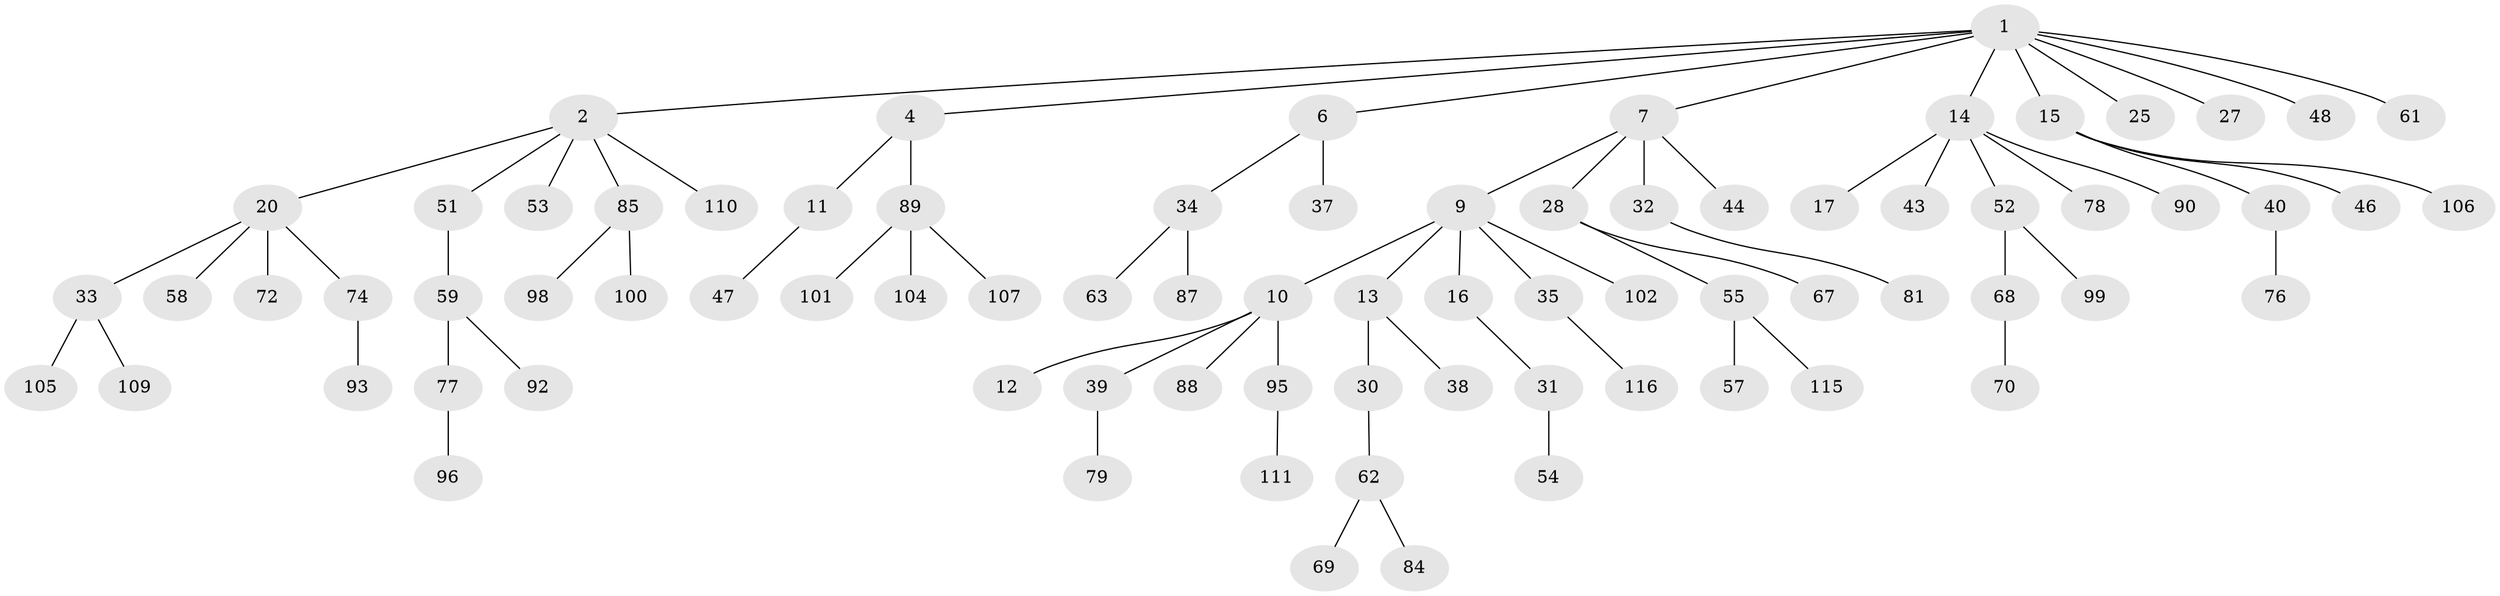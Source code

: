 // Generated by graph-tools (version 1.1) at 2025/24/03/03/25 07:24:07]
// undirected, 79 vertices, 78 edges
graph export_dot {
graph [start="1"]
  node [color=gray90,style=filled];
  1 [super="+5"];
  2 [super="+3"];
  4 [super="+26"];
  6 [super="+18"];
  7 [super="+8"];
  9 [super="+29"];
  10 [super="+71"];
  11 [super="+42"];
  12 [super="+19"];
  13 [super="+24"];
  14 [super="+21"];
  15 [super="+23"];
  16 [super="+60"];
  17 [super="+75"];
  20 [super="+22"];
  25 [super="+41"];
  27 [super="+56"];
  28 [super="+49"];
  30;
  31;
  32 [super="+64"];
  33 [super="+36"];
  34 [super="+108"];
  35 [super="+50"];
  37;
  38;
  39;
  40;
  43 [super="+45"];
  44;
  46 [super="+103"];
  47 [super="+66"];
  48 [super="+82"];
  51 [super="+73"];
  52 [super="+65"];
  53 [super="+94"];
  54;
  55 [super="+80"];
  57;
  58;
  59;
  61;
  62 [super="+97"];
  63;
  67;
  68 [super="+113"];
  69 [super="+112"];
  70;
  72;
  74 [super="+83"];
  76 [super="+86"];
  77;
  78;
  79;
  81;
  84;
  85;
  87;
  88;
  89 [super="+91"];
  90;
  92;
  93;
  95;
  96;
  98 [super="+114"];
  99;
  100;
  101;
  102;
  104;
  105;
  106;
  107;
  109;
  110;
  111;
  115;
  116;
  1 -- 2;
  1 -- 4;
  1 -- 6;
  1 -- 15;
  1 -- 27;
  1 -- 48;
  1 -- 61;
  1 -- 7;
  1 -- 25;
  1 -- 14;
  2 -- 20;
  2 -- 51;
  2 -- 53;
  2 -- 85;
  2 -- 110;
  4 -- 11;
  4 -- 89;
  6 -- 37;
  6 -- 34;
  7 -- 32;
  7 -- 44;
  7 -- 9;
  7 -- 28;
  9 -- 10;
  9 -- 13;
  9 -- 16;
  9 -- 35;
  9 -- 102;
  10 -- 12;
  10 -- 39;
  10 -- 95;
  10 -- 88;
  11 -- 47;
  13 -- 30;
  13 -- 38;
  14 -- 17;
  14 -- 43;
  14 -- 90;
  14 -- 78;
  14 -- 52;
  15 -- 40;
  15 -- 106;
  15 -- 46;
  16 -- 31;
  20 -- 33;
  20 -- 74;
  20 -- 72;
  20 -- 58;
  28 -- 55;
  28 -- 67;
  30 -- 62;
  31 -- 54;
  32 -- 81;
  33 -- 105;
  33 -- 109;
  34 -- 63;
  34 -- 87;
  35 -- 116;
  39 -- 79;
  40 -- 76;
  51 -- 59;
  52 -- 68;
  52 -- 99;
  55 -- 57;
  55 -- 115;
  59 -- 77;
  59 -- 92;
  62 -- 69;
  62 -- 84;
  68 -- 70;
  74 -- 93;
  77 -- 96;
  85 -- 98;
  85 -- 100;
  89 -- 104;
  89 -- 107;
  89 -- 101;
  95 -- 111;
}
